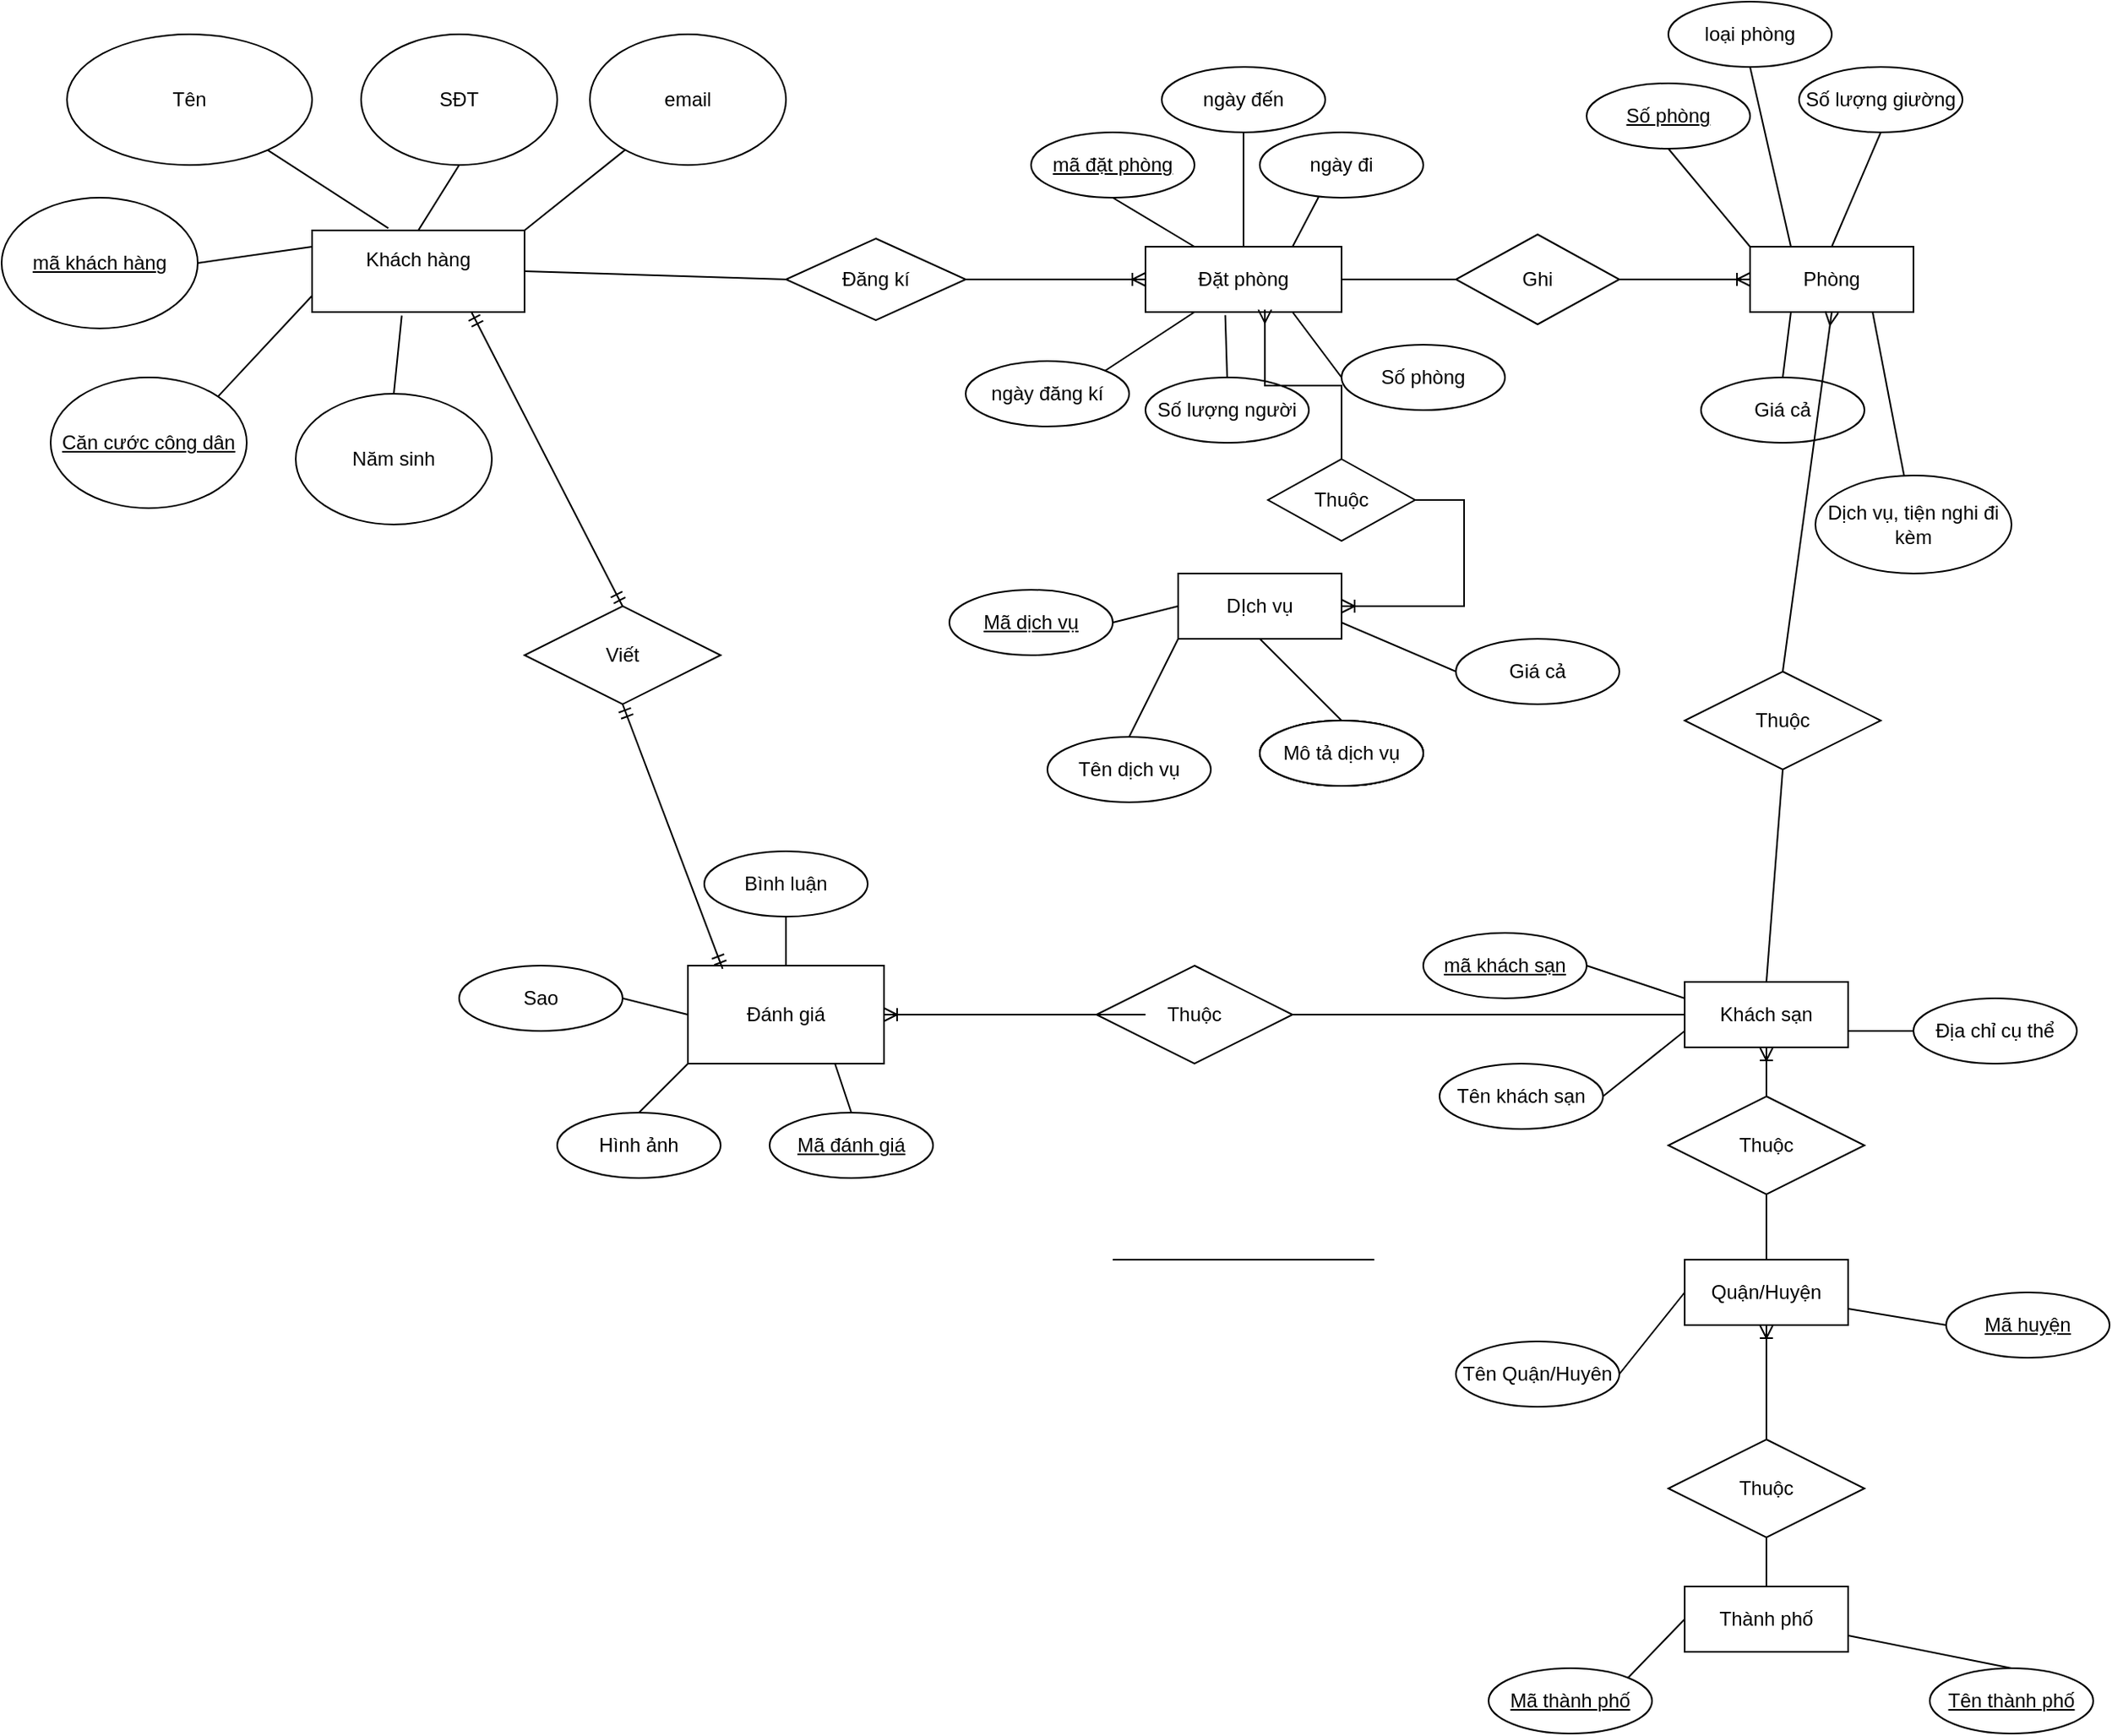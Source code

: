<mxfile version="24.2.3" type="github">
  <diagram id="R2lEEEUBdFMjLlhIrx00" name="Page-1">
    <mxGraphModel dx="2294" dy="764" grid="1" gridSize="10" guides="1" tooltips="1" connect="1" arrows="1" fold="1" page="1" pageScale="1" pageWidth="850" pageHeight="1100" math="0" shadow="0" extFonts="Permanent Marker^https://fonts.googleapis.com/css?family=Permanent+Marker">
      <root>
        <mxCell id="0" />
        <mxCell id="1" parent="0" />
        <mxCell id="yIHm4vUGplaozeDYIgkl-1" value="Khách hàng&lt;div&gt;&lt;br&gt;&lt;/div&gt;" style="rounded=0;whiteSpace=wrap;html=1;" vertex="1" parent="1">
          <mxGeometry x="160" y="150" width="130" height="50" as="geometry" />
        </mxCell>
        <mxCell id="yIHm4vUGplaozeDYIgkl-2" value="" style="endArrow=none;html=1;rounded=0;exitX=0.359;exitY=-0.027;exitDx=0;exitDy=0;exitPerimeter=0;" edge="1" parent="1" source="yIHm4vUGplaozeDYIgkl-1" target="yIHm4vUGplaozeDYIgkl-3">
          <mxGeometry width="50" height="50" relative="1" as="geometry">
            <mxPoint x="470" y="240" as="sourcePoint" />
            <mxPoint x="120" y="90" as="targetPoint" />
            <Array as="points" />
          </mxGeometry>
        </mxCell>
        <mxCell id="yIHm4vUGplaozeDYIgkl-3" value="Tên" style="ellipse;whiteSpace=wrap;html=1;strokeWidth=1;" vertex="1" parent="1">
          <mxGeometry x="10" y="30" width="150" height="80" as="geometry" />
        </mxCell>
        <mxCell id="yIHm4vUGplaozeDYIgkl-4" value="SĐT" style="ellipse;whiteSpace=wrap;html=1;" vertex="1" parent="1">
          <mxGeometry x="190" y="30" width="120" height="80" as="geometry" />
        </mxCell>
        <mxCell id="yIHm4vUGplaozeDYIgkl-6" value="" style="endArrow=none;html=1;rounded=0;exitX=0.5;exitY=0;exitDx=0;exitDy=0;entryX=0.5;entryY=1;entryDx=0;entryDy=0;" edge="1" parent="1" source="yIHm4vUGplaozeDYIgkl-1" target="yIHm4vUGplaozeDYIgkl-4">
          <mxGeometry width="50" height="50" relative="1" as="geometry">
            <mxPoint x="225" y="150" as="sourcePoint" />
            <mxPoint x="275" y="100" as="targetPoint" />
          </mxGeometry>
        </mxCell>
        <mxCell id="yIHm4vUGplaozeDYIgkl-7" value="" style="endArrow=none;html=1;rounded=0;exitX=1;exitY=0;exitDx=0;exitDy=0;" edge="1" parent="1" source="yIHm4vUGplaozeDYIgkl-1" target="yIHm4vUGplaozeDYIgkl-8">
          <mxGeometry width="50" height="50" relative="1" as="geometry">
            <mxPoint x="310" y="150" as="sourcePoint" />
            <mxPoint x="360" y="100" as="targetPoint" />
            <Array as="points" />
          </mxGeometry>
        </mxCell>
        <mxCell id="yIHm4vUGplaozeDYIgkl-8" value="email" style="ellipse;whiteSpace=wrap;html=1;" vertex="1" parent="1">
          <mxGeometry x="330.0" y="30" width="120" height="80" as="geometry" />
        </mxCell>
        <mxCell id="yIHm4vUGplaozeDYIgkl-9" value="&lt;u&gt;mã khách hàng&lt;/u&gt;" style="ellipse;whiteSpace=wrap;html=1;" vertex="1" parent="1">
          <mxGeometry x="-30" y="130" width="120" height="80" as="geometry" />
        </mxCell>
        <mxCell id="yIHm4vUGplaozeDYIgkl-10" value="" style="endArrow=none;html=1;rounded=0;exitX=1;exitY=0.5;exitDx=0;exitDy=0;" edge="1" parent="1" source="yIHm4vUGplaozeDYIgkl-9">
          <mxGeometry width="50" height="50" relative="1" as="geometry">
            <mxPoint x="110" y="210" as="sourcePoint" />
            <mxPoint x="160" y="160" as="targetPoint" />
          </mxGeometry>
        </mxCell>
        <mxCell id="yIHm4vUGplaozeDYIgkl-11" style="edgeStyle=orthogonalEdgeStyle;rounded=0;orthogonalLoop=1;jettySize=auto;html=1;exitX=0.5;exitY=1;exitDx=0;exitDy=0;" edge="1" parent="1" source="yIHm4vUGplaozeDYIgkl-9" target="yIHm4vUGplaozeDYIgkl-9">
          <mxGeometry relative="1" as="geometry" />
        </mxCell>
        <mxCell id="yIHm4vUGplaozeDYIgkl-12" value="Căn cước công dân" style="ellipse;whiteSpace=wrap;html=1;fontStyle=4" vertex="1" parent="1">
          <mxGeometry y="240" width="120" height="80" as="geometry" />
        </mxCell>
        <mxCell id="yIHm4vUGplaozeDYIgkl-13" value="" style="endArrow=none;html=1;rounded=0;exitX=1;exitY=0;exitDx=0;exitDy=0;" edge="1" parent="1" source="yIHm4vUGplaozeDYIgkl-12">
          <mxGeometry width="50" height="50" relative="1" as="geometry">
            <mxPoint x="110" y="240" as="sourcePoint" />
            <mxPoint x="160" y="190" as="targetPoint" />
          </mxGeometry>
        </mxCell>
        <mxCell id="yIHm4vUGplaozeDYIgkl-14" value="Năm sinh" style="ellipse;whiteSpace=wrap;html=1;" vertex="1" parent="1">
          <mxGeometry x="150" y="250" width="120" height="80" as="geometry" />
        </mxCell>
        <mxCell id="yIHm4vUGplaozeDYIgkl-15" value="" style="endArrow=none;html=1;rounded=0;entryX=0.422;entryY=1.044;entryDx=0;entryDy=0;entryPerimeter=0;exitX=0.5;exitY=0;exitDx=0;exitDy=0;" edge="1" parent="1" source="yIHm4vUGplaozeDYIgkl-14" target="yIHm4vUGplaozeDYIgkl-1">
          <mxGeometry width="50" height="50" relative="1" as="geometry">
            <mxPoint x="180" y="250" as="sourcePoint" />
            <mxPoint x="230" y="200" as="targetPoint" />
          </mxGeometry>
        </mxCell>
        <mxCell id="yIHm4vUGplaozeDYIgkl-16" value="Đặt phòng" style="rounded=0;whiteSpace=wrap;html=1;" vertex="1" parent="1">
          <mxGeometry x="670" y="160" width="120" height="40" as="geometry" />
        </mxCell>
        <mxCell id="yIHm4vUGplaozeDYIgkl-17" value="Đăng kí" style="shape=rhombus;perimeter=rhombusPerimeter;whiteSpace=wrap;html=1;align=center;" vertex="1" parent="1">
          <mxGeometry x="450" y="155" width="110" height="50" as="geometry" />
        </mxCell>
        <mxCell id="yIHm4vUGplaozeDYIgkl-21" value="" style="edgeStyle=entityRelationEdgeStyle;fontSize=12;html=1;endArrow=ERoneToMany;rounded=0;entryX=0;entryY=0.5;entryDx=0;entryDy=0;" edge="1" parent="1" source="yIHm4vUGplaozeDYIgkl-17" target="yIHm4vUGplaozeDYIgkl-16">
          <mxGeometry width="100" height="100" relative="1" as="geometry">
            <mxPoint x="450" y="410" as="sourcePoint" />
            <mxPoint x="550" y="310" as="targetPoint" />
          </mxGeometry>
        </mxCell>
        <mxCell id="yIHm4vUGplaozeDYIgkl-22" value="Phòng" style="whiteSpace=wrap;html=1;align=center;" vertex="1" parent="1">
          <mxGeometry x="1040" y="160" width="100" height="40" as="geometry" />
        </mxCell>
        <mxCell id="yIHm4vUGplaozeDYIgkl-24" value="Ghi" style="shape=rhombus;perimeter=rhombusPerimeter;whiteSpace=wrap;html=1;align=center;" vertex="1" parent="1">
          <mxGeometry x="860" y="152.5" width="100" height="55" as="geometry" />
        </mxCell>
        <mxCell id="yIHm4vUGplaozeDYIgkl-25" value="&lt;u&gt;mã đặt phòng&lt;/u&gt;" style="ellipse;whiteSpace=wrap;html=1;align=center;" vertex="1" parent="1">
          <mxGeometry x="600" y="90" width="100" height="40" as="geometry" />
        </mxCell>
        <mxCell id="yIHm4vUGplaozeDYIgkl-27" value="ngày đến" style="ellipse;whiteSpace=wrap;html=1;align=center;" vertex="1" parent="1">
          <mxGeometry x="680" y="50" width="100" height="40" as="geometry" />
        </mxCell>
        <mxCell id="yIHm4vUGplaozeDYIgkl-28" value="" style="endArrow=none;html=1;rounded=0;exitX=0.5;exitY=1;exitDx=0;exitDy=0;entryX=0.5;entryY=0;entryDx=0;entryDy=0;" edge="1" parent="1" source="yIHm4vUGplaozeDYIgkl-27" target="yIHm4vUGplaozeDYIgkl-16">
          <mxGeometry relative="1" as="geometry">
            <mxPoint x="600" y="360" as="sourcePoint" />
            <mxPoint x="760" y="360" as="targetPoint" />
          </mxGeometry>
        </mxCell>
        <mxCell id="yIHm4vUGplaozeDYIgkl-29" value="ngày đi" style="ellipse;whiteSpace=wrap;html=1;align=center;" vertex="1" parent="1">
          <mxGeometry x="740" y="90" width="100" height="40" as="geometry" />
        </mxCell>
        <mxCell id="yIHm4vUGplaozeDYIgkl-30" value="" style="endArrow=none;html=1;rounded=0;exitX=0.36;exitY=0.988;exitDx=0;exitDy=0;exitPerimeter=0;entryX=0.75;entryY=0;entryDx=0;entryDy=0;" edge="1" parent="1" source="yIHm4vUGplaozeDYIgkl-29" target="yIHm4vUGplaozeDYIgkl-16">
          <mxGeometry relative="1" as="geometry">
            <mxPoint x="600" y="360" as="sourcePoint" />
            <mxPoint x="760" y="360" as="targetPoint" />
          </mxGeometry>
        </mxCell>
        <mxCell id="yIHm4vUGplaozeDYIgkl-31" value="" style="endArrow=none;html=1;rounded=0;exitX=0.5;exitY=1;exitDx=0;exitDy=0;entryX=0.25;entryY=0;entryDx=0;entryDy=0;" edge="1" parent="1" source="yIHm4vUGplaozeDYIgkl-25" target="yIHm4vUGplaozeDYIgkl-16">
          <mxGeometry relative="1" as="geometry">
            <mxPoint x="600" y="360" as="sourcePoint" />
            <mxPoint x="760" y="360" as="targetPoint" />
          </mxGeometry>
        </mxCell>
        <mxCell id="yIHm4vUGplaozeDYIgkl-32" value="Số lượng người" style="ellipse;whiteSpace=wrap;html=1;align=center;" vertex="1" parent="1">
          <mxGeometry x="670" y="240" width="100" height="40" as="geometry" />
        </mxCell>
        <mxCell id="yIHm4vUGplaozeDYIgkl-33" value="" style="endArrow=none;html=1;rounded=0;exitX=0.407;exitY=1.048;exitDx=0;exitDy=0;exitPerimeter=0;entryX=0.5;entryY=0;entryDx=0;entryDy=0;" edge="1" parent="1" source="yIHm4vUGplaozeDYIgkl-16" target="yIHm4vUGplaozeDYIgkl-32">
          <mxGeometry relative="1" as="geometry">
            <mxPoint x="600" y="360" as="sourcePoint" />
            <mxPoint x="760" y="360" as="targetPoint" />
          </mxGeometry>
        </mxCell>
        <mxCell id="yIHm4vUGplaozeDYIgkl-38" value="" style="endArrow=none;html=1;rounded=0;exitX=1;exitY=0.5;exitDx=0;exitDy=0;entryX=0;entryY=0.5;entryDx=0;entryDy=0;" edge="1" parent="1" source="yIHm4vUGplaozeDYIgkl-16" target="yIHm4vUGplaozeDYIgkl-24">
          <mxGeometry relative="1" as="geometry">
            <mxPoint x="740" y="270" as="sourcePoint" />
            <mxPoint x="900" y="270" as="targetPoint" />
          </mxGeometry>
        </mxCell>
        <mxCell id="yIHm4vUGplaozeDYIgkl-39" value="" style="edgeStyle=entityRelationEdgeStyle;fontSize=12;html=1;endArrow=ERoneToMany;rounded=0;exitX=1;exitY=0.5;exitDx=0;exitDy=0;entryX=0;entryY=0.5;entryDx=0;entryDy=0;" edge="1" parent="1" source="yIHm4vUGplaozeDYIgkl-24" target="yIHm4vUGplaozeDYIgkl-22">
          <mxGeometry width="100" height="100" relative="1" as="geometry">
            <mxPoint x="770" y="320" as="sourcePoint" />
            <mxPoint x="870" y="220" as="targetPoint" />
          </mxGeometry>
        </mxCell>
        <mxCell id="yIHm4vUGplaozeDYIgkl-43" value="ngày đăng kí" style="ellipse;whiteSpace=wrap;html=1;align=center;" vertex="1" parent="1">
          <mxGeometry x="560" y="230" width="100" height="40" as="geometry" />
        </mxCell>
        <mxCell id="yIHm4vUGplaozeDYIgkl-47" value="" style="endArrow=none;html=1;rounded=0;exitX=1;exitY=0;exitDx=0;exitDy=0;entryX=0.25;entryY=1;entryDx=0;entryDy=0;" edge="1" parent="1" source="yIHm4vUGplaozeDYIgkl-43" target="yIHm4vUGplaozeDYIgkl-16">
          <mxGeometry relative="1" as="geometry">
            <mxPoint x="530" y="200" as="sourcePoint" />
            <mxPoint x="690" y="190" as="targetPoint" />
          </mxGeometry>
        </mxCell>
        <mxCell id="yIHm4vUGplaozeDYIgkl-49" value="Số phòng" style="ellipse;whiteSpace=wrap;html=1;align=center;" vertex="1" parent="1">
          <mxGeometry x="790" y="220" width="100" height="40" as="geometry" />
        </mxCell>
        <mxCell id="yIHm4vUGplaozeDYIgkl-52" value="" style="endArrow=none;html=1;rounded=0;exitX=0.75;exitY=1;exitDx=0;exitDy=0;entryX=0;entryY=0.5;entryDx=0;entryDy=0;" edge="1" parent="1" source="yIHm4vUGplaozeDYIgkl-16" target="yIHm4vUGplaozeDYIgkl-49">
          <mxGeometry relative="1" as="geometry">
            <mxPoint x="740" y="240" as="sourcePoint" />
            <mxPoint x="900" y="240" as="targetPoint" />
          </mxGeometry>
        </mxCell>
        <mxCell id="yIHm4vUGplaozeDYIgkl-53" value="" style="endArrow=none;html=1;rounded=0;exitX=1;exitY=0.5;exitDx=0;exitDy=0;entryX=0;entryY=0.5;entryDx=0;entryDy=0;" edge="1" parent="1" source="yIHm4vUGplaozeDYIgkl-1" target="yIHm4vUGplaozeDYIgkl-17">
          <mxGeometry relative="1" as="geometry">
            <mxPoint x="740" y="240" as="sourcePoint" />
            <mxPoint x="900" y="240" as="targetPoint" />
          </mxGeometry>
        </mxCell>
        <mxCell id="yIHm4vUGplaozeDYIgkl-54" value="Số phòng" style="ellipse;whiteSpace=wrap;html=1;align=center;fontStyle=4" vertex="1" parent="1">
          <mxGeometry x="940" y="60" width="100" height="40" as="geometry" />
        </mxCell>
        <mxCell id="yIHm4vUGplaozeDYIgkl-55" value="loại phòng" style="ellipse;whiteSpace=wrap;html=1;align=center;" vertex="1" parent="1">
          <mxGeometry x="990" y="10" width="100" height="40" as="geometry" />
        </mxCell>
        <mxCell id="yIHm4vUGplaozeDYIgkl-56" value="Số lượng giường" style="ellipse;whiteSpace=wrap;html=1;align=center;" vertex="1" parent="1">
          <mxGeometry x="1070" y="50" width="100" height="40" as="geometry" />
        </mxCell>
        <mxCell id="yIHm4vUGplaozeDYIgkl-57" value="Dịch vụ, tiện nghi đi kèm" style="ellipse;whiteSpace=wrap;html=1;align=center;" vertex="1" parent="1">
          <mxGeometry x="1080" y="300" width="120" height="60" as="geometry" />
        </mxCell>
        <mxCell id="yIHm4vUGplaozeDYIgkl-58" value="Giá cả" style="ellipse;whiteSpace=wrap;html=1;align=center;" vertex="1" parent="1">
          <mxGeometry x="1010" y="240" width="100" height="40" as="geometry" />
        </mxCell>
        <mxCell id="yIHm4vUGplaozeDYIgkl-71" value="" style="endArrow=none;html=1;rounded=0;exitX=0.75;exitY=1;exitDx=0;exitDy=0;" edge="1" parent="1" source="yIHm4vUGplaozeDYIgkl-22" target="yIHm4vUGplaozeDYIgkl-57">
          <mxGeometry relative="1" as="geometry">
            <mxPoint x="680" y="240" as="sourcePoint" />
            <mxPoint x="840" y="240" as="targetPoint" />
          </mxGeometry>
        </mxCell>
        <mxCell id="yIHm4vUGplaozeDYIgkl-72" value="" style="endArrow=none;html=1;rounded=0;exitX=0.25;exitY=1;exitDx=0;exitDy=0;entryX=0.5;entryY=0;entryDx=0;entryDy=0;" edge="1" parent="1" source="yIHm4vUGplaozeDYIgkl-22" target="yIHm4vUGplaozeDYIgkl-58">
          <mxGeometry relative="1" as="geometry">
            <mxPoint x="680" y="240" as="sourcePoint" />
            <mxPoint x="840" y="240" as="targetPoint" />
          </mxGeometry>
        </mxCell>
        <mxCell id="yIHm4vUGplaozeDYIgkl-73" value="" style="endArrow=none;html=1;rounded=0;exitX=0.5;exitY=1;exitDx=0;exitDy=0;entryX=0.5;entryY=0;entryDx=0;entryDy=0;" edge="1" parent="1" source="yIHm4vUGplaozeDYIgkl-56" target="yIHm4vUGplaozeDYIgkl-22">
          <mxGeometry relative="1" as="geometry">
            <mxPoint x="680" y="240" as="sourcePoint" />
            <mxPoint x="840" y="240" as="targetPoint" />
          </mxGeometry>
        </mxCell>
        <mxCell id="yIHm4vUGplaozeDYIgkl-74" value="" style="endArrow=none;html=1;rounded=0;exitX=0.5;exitY=1;exitDx=0;exitDy=0;entryX=0.25;entryY=0;entryDx=0;entryDy=0;" edge="1" parent="1" source="yIHm4vUGplaozeDYIgkl-55" target="yIHm4vUGplaozeDYIgkl-22">
          <mxGeometry relative="1" as="geometry">
            <mxPoint x="680" y="240" as="sourcePoint" />
            <mxPoint x="840" y="240" as="targetPoint" />
          </mxGeometry>
        </mxCell>
        <mxCell id="yIHm4vUGplaozeDYIgkl-75" value="" style="endArrow=none;html=1;rounded=0;exitX=0.5;exitY=1;exitDx=0;exitDy=0;entryX=0;entryY=0;entryDx=0;entryDy=0;" edge="1" parent="1" source="yIHm4vUGplaozeDYIgkl-54" target="yIHm4vUGplaozeDYIgkl-22">
          <mxGeometry relative="1" as="geometry">
            <mxPoint x="680" y="240" as="sourcePoint" />
            <mxPoint x="840" y="240" as="targetPoint" />
          </mxGeometry>
        </mxCell>
        <mxCell id="yIHm4vUGplaozeDYIgkl-80" value="Thành phố" style="whiteSpace=wrap;html=1;align=center;" vertex="1" parent="1">
          <mxGeometry x="1000" y="980" width="100" height="40" as="geometry" />
        </mxCell>
        <mxCell id="yIHm4vUGplaozeDYIgkl-81" value="Quận/Huyện" style="whiteSpace=wrap;html=1;align=center;" vertex="1" parent="1">
          <mxGeometry x="1000" y="780" width="100" height="40" as="geometry" />
        </mxCell>
        <mxCell id="yIHm4vUGplaozeDYIgkl-83" value="Khách sạn" style="whiteSpace=wrap;html=1;align=center;" vertex="1" parent="1">
          <mxGeometry x="1000" y="610" width="100" height="40" as="geometry" />
        </mxCell>
        <mxCell id="yIHm4vUGplaozeDYIgkl-84" value="Tên khách sạn" style="ellipse;whiteSpace=wrap;html=1;align=center;" vertex="1" parent="1">
          <mxGeometry x="850" y="660" width="100" height="40" as="geometry" />
        </mxCell>
        <mxCell id="yIHm4vUGplaozeDYIgkl-85" value="Mã huyện" style="ellipse;whiteSpace=wrap;html=1;align=center;fontStyle=4" vertex="1" parent="1">
          <mxGeometry x="1160" y="800" width="100" height="40" as="geometry" />
        </mxCell>
        <mxCell id="yIHm4vUGplaozeDYIgkl-86" value="Tên Quận/Huyên" style="ellipse;whiteSpace=wrap;html=1;align=center;" vertex="1" parent="1">
          <mxGeometry x="860" y="830" width="100" height="40" as="geometry" />
        </mxCell>
        <mxCell id="yIHm4vUGplaozeDYIgkl-87" value="Mã thành phố" style="ellipse;whiteSpace=wrap;html=1;align=center;fontStyle=4" vertex="1" parent="1">
          <mxGeometry x="880" y="1030" width="100" height="40" as="geometry" />
        </mxCell>
        <mxCell id="yIHm4vUGplaozeDYIgkl-88" value="Tên thành phố" style="ellipse;whiteSpace=wrap;html=1;align=center;labelBorderColor=none;fontStyle=4" vertex="1" parent="1">
          <mxGeometry x="1150" y="1030" width="100" height="40" as="geometry" />
        </mxCell>
        <mxCell id="yIHm4vUGplaozeDYIgkl-90" value="mã khách sạn" style="ellipse;whiteSpace=wrap;html=1;align=center;fontStyle=4" vertex="1" parent="1">
          <mxGeometry x="840" y="580" width="100" height="40" as="geometry" />
        </mxCell>
        <mxCell id="yIHm4vUGplaozeDYIgkl-91" value="Địa chỉ cụ thể" style="ellipse;whiteSpace=wrap;html=1;align=center;" vertex="1" parent="1">
          <mxGeometry x="1140" y="620" width="100" height="40" as="geometry" />
        </mxCell>
        <mxCell id="yIHm4vUGplaozeDYIgkl-110" value="" style="endArrow=none;html=1;rounded=0;" edge="1" parent="1">
          <mxGeometry relative="1" as="geometry">
            <mxPoint x="650" y="780" as="sourcePoint" />
            <mxPoint x="810" y="780" as="targetPoint" />
          </mxGeometry>
        </mxCell>
        <mxCell id="yIHm4vUGplaozeDYIgkl-111" value="" style="endArrow=none;html=1;rounded=0;" edge="1" parent="1">
          <mxGeometry relative="1" as="geometry">
            <mxPoint x="650" y="780" as="sourcePoint" />
            <mxPoint x="810" y="780" as="targetPoint" />
          </mxGeometry>
        </mxCell>
        <mxCell id="yIHm4vUGplaozeDYIgkl-112" value="" style="endArrow=none;html=1;rounded=0;" edge="1" parent="1">
          <mxGeometry relative="1" as="geometry">
            <mxPoint x="650" y="780" as="sourcePoint" />
            <mxPoint x="810" y="780" as="targetPoint" />
          </mxGeometry>
        </mxCell>
        <mxCell id="yIHm4vUGplaozeDYIgkl-113" value="" style="endArrow=none;html=1;rounded=0;" edge="1" parent="1">
          <mxGeometry relative="1" as="geometry">
            <mxPoint x="650" y="780" as="sourcePoint" />
            <mxPoint x="810" y="780" as="targetPoint" />
          </mxGeometry>
        </mxCell>
        <mxCell id="yIHm4vUGplaozeDYIgkl-114" value="" style="endArrow=none;html=1;rounded=0;" edge="1" parent="1">
          <mxGeometry relative="1" as="geometry">
            <mxPoint x="650" y="780" as="sourcePoint" />
            <mxPoint x="810" y="780" as="targetPoint" />
          </mxGeometry>
        </mxCell>
        <mxCell id="yIHm4vUGplaozeDYIgkl-115" value="" style="endArrow=none;html=1;rounded=0;" edge="1" parent="1">
          <mxGeometry relative="1" as="geometry">
            <mxPoint x="650" y="780" as="sourcePoint" />
            <mxPoint x="810" y="780" as="targetPoint" />
          </mxGeometry>
        </mxCell>
        <mxCell id="yIHm4vUGplaozeDYIgkl-119" value="" style="endArrow=none;html=1;rounded=0;exitX=1;exitY=0.5;exitDx=0;exitDy=0;entryX=0;entryY=0.5;entryDx=0;entryDy=0;" edge="1" parent="1" source="yIHm4vUGplaozeDYIgkl-132" target="yIHm4vUGplaozeDYIgkl-83">
          <mxGeometry relative="1" as="geometry">
            <mxPoint x="650" y="780" as="sourcePoint" />
            <mxPoint x="1000" y="640" as="targetPoint" />
          </mxGeometry>
        </mxCell>
        <mxCell id="yIHm4vUGplaozeDYIgkl-120" value="" style="endArrow=none;html=1;rounded=0;exitX=0.5;exitY=1;exitDx=0;exitDy=0;entryX=0.5;entryY=0;entryDx=0;entryDy=0;" edge="1" parent="1" source="yIHm4vUGplaozeDYIgkl-133" target="yIHm4vUGplaozeDYIgkl-83">
          <mxGeometry relative="1" as="geometry">
            <mxPoint x="650" y="780" as="sourcePoint" />
            <mxPoint x="810" y="780" as="targetPoint" />
          </mxGeometry>
        </mxCell>
        <mxCell id="yIHm4vUGplaozeDYIgkl-121" value="" style="endArrow=none;html=1;rounded=0;exitX=0.5;exitY=0;exitDx=0;exitDy=0;entryX=0.5;entryY=1;entryDx=0;entryDy=0;" edge="1" parent="1" source="yIHm4vUGplaozeDYIgkl-81" target="yIHm4vUGplaozeDYIgkl-134">
          <mxGeometry relative="1" as="geometry">
            <mxPoint x="650" y="780" as="sourcePoint" />
            <mxPoint x="810" y="780" as="targetPoint" />
          </mxGeometry>
        </mxCell>
        <mxCell id="yIHm4vUGplaozeDYIgkl-122" value="" style="endArrow=none;html=1;rounded=0;exitX=0.5;exitY=0;exitDx=0;exitDy=0;entryX=0.5;entryY=1;entryDx=0;entryDy=0;" edge="1" parent="1" source="yIHm4vUGplaozeDYIgkl-80" target="yIHm4vUGplaozeDYIgkl-135">
          <mxGeometry relative="1" as="geometry">
            <mxPoint x="650" y="780" as="sourcePoint" />
            <mxPoint x="810" y="780" as="targetPoint" />
          </mxGeometry>
        </mxCell>
        <mxCell id="yIHm4vUGplaozeDYIgkl-124" value="" style="endArrow=none;html=1;rounded=0;exitX=1;exitY=0.75;exitDx=0;exitDy=0;entryX=0;entryY=0.5;entryDx=0;entryDy=0;" edge="1" parent="1" source="yIHm4vUGplaozeDYIgkl-83" target="yIHm4vUGplaozeDYIgkl-91">
          <mxGeometry relative="1" as="geometry">
            <mxPoint x="650" y="780" as="sourcePoint" />
            <mxPoint x="810" y="780" as="targetPoint" />
          </mxGeometry>
        </mxCell>
        <mxCell id="yIHm4vUGplaozeDYIgkl-125" value="" style="endArrow=none;html=1;rounded=0;exitX=1;exitY=0.5;exitDx=0;exitDy=0;entryX=0;entryY=0.25;entryDx=0;entryDy=0;" edge="1" parent="1" source="yIHm4vUGplaozeDYIgkl-90" target="yIHm4vUGplaozeDYIgkl-83">
          <mxGeometry relative="1" as="geometry">
            <mxPoint x="650" y="780" as="sourcePoint" />
            <mxPoint x="810" y="780" as="targetPoint" />
          </mxGeometry>
        </mxCell>
        <mxCell id="yIHm4vUGplaozeDYIgkl-126" value="" style="endArrow=none;html=1;rounded=0;exitX=1;exitY=0.5;exitDx=0;exitDy=0;entryX=0;entryY=0.75;entryDx=0;entryDy=0;" edge="1" parent="1" source="yIHm4vUGplaozeDYIgkl-84" target="yIHm4vUGplaozeDYIgkl-83">
          <mxGeometry relative="1" as="geometry">
            <mxPoint x="650" y="780" as="sourcePoint" />
            <mxPoint x="810" y="780" as="targetPoint" />
          </mxGeometry>
        </mxCell>
        <mxCell id="yIHm4vUGplaozeDYIgkl-127" value="" style="endArrow=none;html=1;rounded=0;exitX=1;exitY=0.75;exitDx=0;exitDy=0;entryX=0;entryY=0.5;entryDx=0;entryDy=0;" edge="1" parent="1" source="yIHm4vUGplaozeDYIgkl-81" target="yIHm4vUGplaozeDYIgkl-85">
          <mxGeometry relative="1" as="geometry">
            <mxPoint x="650" y="780" as="sourcePoint" />
            <mxPoint x="810" y="780" as="targetPoint" />
          </mxGeometry>
        </mxCell>
        <mxCell id="yIHm4vUGplaozeDYIgkl-128" value="" style="endArrow=none;html=1;rounded=0;exitX=1;exitY=0.5;exitDx=0;exitDy=0;entryX=0;entryY=0.5;entryDx=0;entryDy=0;" edge="1" parent="1" source="yIHm4vUGplaozeDYIgkl-86" target="yIHm4vUGplaozeDYIgkl-81">
          <mxGeometry relative="1" as="geometry">
            <mxPoint x="650" y="780" as="sourcePoint" />
            <mxPoint x="810" y="780" as="targetPoint" />
          </mxGeometry>
        </mxCell>
        <mxCell id="yIHm4vUGplaozeDYIgkl-129" value="" style="endArrow=none;html=1;rounded=0;exitX=0.5;exitY=0;exitDx=0;exitDy=0;entryX=1;entryY=0.75;entryDx=0;entryDy=0;" edge="1" parent="1" source="yIHm4vUGplaozeDYIgkl-88" target="yIHm4vUGplaozeDYIgkl-80">
          <mxGeometry relative="1" as="geometry">
            <mxPoint x="650" y="780" as="sourcePoint" />
            <mxPoint x="810" y="780" as="targetPoint" />
          </mxGeometry>
        </mxCell>
        <mxCell id="yIHm4vUGplaozeDYIgkl-130" value="" style="endArrow=none;html=1;rounded=0;exitX=1;exitY=0;exitDx=0;exitDy=0;entryX=0;entryY=0.5;entryDx=0;entryDy=0;" edge="1" parent="1" source="yIHm4vUGplaozeDYIgkl-87" target="yIHm4vUGplaozeDYIgkl-80">
          <mxGeometry relative="1" as="geometry">
            <mxPoint x="650" y="780" as="sourcePoint" />
            <mxPoint x="810" y="780" as="targetPoint" />
          </mxGeometry>
        </mxCell>
        <mxCell id="yIHm4vUGplaozeDYIgkl-131" value="Viết" style="shape=rhombus;perimeter=rhombusPerimeter;whiteSpace=wrap;html=1;align=center;" vertex="1" parent="1">
          <mxGeometry x="290" y="380" width="120" height="60" as="geometry" />
        </mxCell>
        <mxCell id="yIHm4vUGplaozeDYIgkl-132" value="Thuộc" style="shape=rhombus;perimeter=rhombusPerimeter;whiteSpace=wrap;html=1;align=center;" vertex="1" parent="1">
          <mxGeometry x="640" y="600" width="120" height="60" as="geometry" />
        </mxCell>
        <mxCell id="yIHm4vUGplaozeDYIgkl-133" value="Thuộc" style="shape=rhombus;perimeter=rhombusPerimeter;whiteSpace=wrap;html=1;align=center;" vertex="1" parent="1">
          <mxGeometry x="1000" y="420" width="120" height="60" as="geometry" />
        </mxCell>
        <mxCell id="yIHm4vUGplaozeDYIgkl-134" value="Thuộc" style="shape=rhombus;perimeter=rhombusPerimeter;whiteSpace=wrap;html=1;align=center;" vertex="1" parent="1">
          <mxGeometry x="990" y="680" width="120" height="60" as="geometry" />
        </mxCell>
        <mxCell id="yIHm4vUGplaozeDYIgkl-135" value="Thuộc" style="shape=rhombus;perimeter=rhombusPerimeter;whiteSpace=wrap;html=1;align=center;" vertex="1" parent="1">
          <mxGeometry x="990" y="890" width="120" height="60" as="geometry" />
        </mxCell>
        <mxCell id="yIHm4vUGplaozeDYIgkl-137" value="" style="fontSize=12;html=1;endArrow=ERoneToMany;rounded=0;exitX=0.5;exitY=0;exitDx=0;exitDy=0;entryX=0.5;entryY=1;entryDx=0;entryDy=0;" edge="1" parent="1" source="yIHm4vUGplaozeDYIgkl-135" target="yIHm4vUGplaozeDYIgkl-81">
          <mxGeometry width="100" height="100" relative="1" as="geometry">
            <mxPoint x="680" y="830" as="sourcePoint" />
            <mxPoint x="1000" y="780" as="targetPoint" />
          </mxGeometry>
        </mxCell>
        <mxCell id="yIHm4vUGplaozeDYIgkl-138" value="" style="fontSize=12;html=1;endArrow=ERoneToMany;rounded=0;entryX=0.5;entryY=1;entryDx=0;entryDy=0;exitX=0.5;exitY=0;exitDx=0;exitDy=0;" edge="1" parent="1" source="yIHm4vUGplaozeDYIgkl-134" target="yIHm4vUGplaozeDYIgkl-83">
          <mxGeometry width="100" height="100" relative="1" as="geometry">
            <mxPoint x="680" y="930" as="sourcePoint" />
            <mxPoint x="780" y="830" as="targetPoint" />
          </mxGeometry>
        </mxCell>
        <mxCell id="yIHm4vUGplaozeDYIgkl-141" value="" style="fontSize=12;html=1;endArrow=ERmany;rounded=0;entryX=0.5;entryY=1;entryDx=0;entryDy=0;exitX=0.5;exitY=0;exitDx=0;exitDy=0;" edge="1" parent="1" source="yIHm4vUGplaozeDYIgkl-133" target="yIHm4vUGplaozeDYIgkl-22">
          <mxGeometry width="100" height="100" relative="1" as="geometry">
            <mxPoint x="680" y="500" as="sourcePoint" />
            <mxPoint x="780" y="400" as="targetPoint" />
          </mxGeometry>
        </mxCell>
        <mxCell id="yIHm4vUGplaozeDYIgkl-143" value="Đánh giá" style="whiteSpace=wrap;html=1;align=center;" vertex="1" parent="1">
          <mxGeometry x="390" y="600" width="120" height="60" as="geometry" />
        </mxCell>
        <mxCell id="yIHm4vUGplaozeDYIgkl-144" value="" style="edgeStyle=entityRelationEdgeStyle;fontSize=12;html=1;endArrow=ERoneToMany;rounded=0;entryX=1;entryY=0.5;entryDx=0;entryDy=0;" edge="1" parent="1" target="yIHm4vUGplaozeDYIgkl-143">
          <mxGeometry width="100" height="100" relative="1" as="geometry">
            <mxPoint x="640" y="630" as="sourcePoint" />
            <mxPoint x="850" y="440" as="targetPoint" />
          </mxGeometry>
        </mxCell>
        <mxCell id="yIHm4vUGplaozeDYIgkl-145" value="Sao" style="ellipse;whiteSpace=wrap;html=1;align=center;" vertex="1" parent="1">
          <mxGeometry x="250" y="600" width="100" height="40" as="geometry" />
        </mxCell>
        <mxCell id="yIHm4vUGplaozeDYIgkl-149" value="Mã đánh giá" style="ellipse;whiteSpace=wrap;html=1;align=center;fontStyle=4" vertex="1" parent="1">
          <mxGeometry x="440" y="690" width="100" height="40" as="geometry" />
        </mxCell>
        <mxCell id="yIHm4vUGplaozeDYIgkl-150" value="Hình ảnh" style="ellipse;whiteSpace=wrap;html=1;align=center;" vertex="1" parent="1">
          <mxGeometry x="310" y="690" width="100" height="40" as="geometry" />
        </mxCell>
        <mxCell id="yIHm4vUGplaozeDYIgkl-151" value="Bình luận" style="ellipse;whiteSpace=wrap;html=1;align=center;" vertex="1" parent="1">
          <mxGeometry x="400" y="530" width="100" height="40" as="geometry" />
        </mxCell>
        <mxCell id="yIHm4vUGplaozeDYIgkl-155" value="" style="endArrow=none;html=1;rounded=0;exitX=0.75;exitY=1;exitDx=0;exitDy=0;entryX=0.5;entryY=0;entryDx=0;entryDy=0;" edge="1" parent="1" source="yIHm4vUGplaozeDYIgkl-143" target="yIHm4vUGplaozeDYIgkl-149">
          <mxGeometry relative="1" as="geometry">
            <mxPoint x="530" y="580" as="sourcePoint" />
            <mxPoint x="690" y="580" as="targetPoint" />
          </mxGeometry>
        </mxCell>
        <mxCell id="yIHm4vUGplaozeDYIgkl-156" value="" style="endArrow=none;html=1;rounded=0;exitX=0.5;exitY=0;exitDx=0;exitDy=0;entryX=0;entryY=1;entryDx=0;entryDy=0;" edge="1" parent="1" source="yIHm4vUGplaozeDYIgkl-150" target="yIHm4vUGplaozeDYIgkl-143">
          <mxGeometry relative="1" as="geometry">
            <mxPoint x="530" y="580" as="sourcePoint" />
            <mxPoint x="690" y="580" as="targetPoint" />
          </mxGeometry>
        </mxCell>
        <mxCell id="yIHm4vUGplaozeDYIgkl-157" value="" style="endArrow=none;html=1;rounded=0;exitX=1;exitY=0.5;exitDx=0;exitDy=0;entryX=0;entryY=0.5;entryDx=0;entryDy=0;" edge="1" parent="1" source="yIHm4vUGplaozeDYIgkl-145" target="yIHm4vUGplaozeDYIgkl-143">
          <mxGeometry relative="1" as="geometry">
            <mxPoint x="530" y="580" as="sourcePoint" />
            <mxPoint x="690" y="580" as="targetPoint" />
          </mxGeometry>
        </mxCell>
        <mxCell id="yIHm4vUGplaozeDYIgkl-158" value="" style="endArrow=none;html=1;rounded=0;exitX=0.5;exitY=1;exitDx=0;exitDy=0;entryX=0.5;entryY=0;entryDx=0;entryDy=0;" edge="1" parent="1" source="yIHm4vUGplaozeDYIgkl-151" target="yIHm4vUGplaozeDYIgkl-143">
          <mxGeometry relative="1" as="geometry">
            <mxPoint x="530" y="580" as="sourcePoint" />
            <mxPoint x="690" y="580" as="targetPoint" />
          </mxGeometry>
        </mxCell>
        <mxCell id="yIHm4vUGplaozeDYIgkl-160" value="" style="fontSize=12;html=1;endArrow=ERmandOne;startArrow=ERmandOne;rounded=0;entryX=0.75;entryY=1;entryDx=0;entryDy=0;exitX=0.5;exitY=0;exitDx=0;exitDy=0;" edge="1" parent="1" source="yIHm4vUGplaozeDYIgkl-131" target="yIHm4vUGplaozeDYIgkl-1">
          <mxGeometry width="100" height="100" relative="1" as="geometry">
            <mxPoint x="560" y="470" as="sourcePoint" />
            <mxPoint x="660" y="370" as="targetPoint" />
          </mxGeometry>
        </mxCell>
        <mxCell id="yIHm4vUGplaozeDYIgkl-161" value="" style="fontSize=12;html=1;endArrow=ERmandOne;startArrow=ERmandOne;rounded=0;exitX=0.177;exitY=0.032;exitDx=0;exitDy=0;exitPerimeter=0;" edge="1" parent="1" source="yIHm4vUGplaozeDYIgkl-143">
          <mxGeometry width="100" height="100" relative="1" as="geometry">
            <mxPoint x="442" y="620" as="sourcePoint" />
            <mxPoint x="350" y="440" as="targetPoint" />
          </mxGeometry>
        </mxCell>
        <mxCell id="yIHm4vUGplaozeDYIgkl-163" value="DỊch vụ" style="whiteSpace=wrap;html=1;align=center;" vertex="1" parent="1">
          <mxGeometry x="690" y="360" width="100" height="40" as="geometry" />
        </mxCell>
        <mxCell id="yIHm4vUGplaozeDYIgkl-166" value="Giá cả" style="ellipse;whiteSpace=wrap;html=1;align=center;" vertex="1" parent="1">
          <mxGeometry x="860" y="400" width="100" height="40" as="geometry" />
        </mxCell>
        <mxCell id="yIHm4vUGplaozeDYIgkl-167" value="Mã dịch vụ" style="ellipse;whiteSpace=wrap;html=1;align=center;fontStyle=4" vertex="1" parent="1">
          <mxGeometry x="550" y="370" width="100" height="40" as="geometry" />
        </mxCell>
        <mxCell id="yIHm4vUGplaozeDYIgkl-168" value="&lt;span style=&quot;border-bottom: 1px dotted&quot;&gt;Attribute&lt;/span&gt;" style="ellipse;whiteSpace=wrap;html=1;align=center;" vertex="1" parent="1">
          <mxGeometry x="740" y="450" width="100" height="40" as="geometry" />
        </mxCell>
        <mxCell id="yIHm4vUGplaozeDYIgkl-169" value="&lt;span style=&quot;border-bottom: 1px dotted&quot;&gt;Attribute&lt;/span&gt;" style="ellipse;whiteSpace=wrap;html=1;align=center;" vertex="1" parent="1">
          <mxGeometry x="740" y="450" width="100" height="40" as="geometry" />
        </mxCell>
        <mxCell id="yIHm4vUGplaozeDYIgkl-170" value="Mô tả dịch vụ" style="ellipse;whiteSpace=wrap;html=1;align=center;" vertex="1" parent="1">
          <mxGeometry x="740" y="450" width="100" height="40" as="geometry" />
        </mxCell>
        <mxCell id="yIHm4vUGplaozeDYIgkl-171" value="Tên dịch vụ" style="ellipse;whiteSpace=wrap;html=1;align=center;" vertex="1" parent="1">
          <mxGeometry x="610" y="460" width="100" height="40" as="geometry" />
        </mxCell>
        <mxCell id="yIHm4vUGplaozeDYIgkl-177" value="" style="endArrow=none;html=1;rounded=0;exitX=1;exitY=0.75;exitDx=0;exitDy=0;entryX=0;entryY=0.5;entryDx=0;entryDy=0;" edge="1" parent="1" source="yIHm4vUGplaozeDYIgkl-163" target="yIHm4vUGplaozeDYIgkl-166">
          <mxGeometry relative="1" as="geometry">
            <mxPoint x="630" y="470" as="sourcePoint" />
            <mxPoint x="790" y="470" as="targetPoint" />
          </mxGeometry>
        </mxCell>
        <mxCell id="yIHm4vUGplaozeDYIgkl-178" value="" style="endArrow=none;html=1;rounded=0;exitX=0.5;exitY=1;exitDx=0;exitDy=0;entryX=0.5;entryY=0;entryDx=0;entryDy=0;" edge="1" parent="1" source="yIHm4vUGplaozeDYIgkl-163" target="yIHm4vUGplaozeDYIgkl-170">
          <mxGeometry relative="1" as="geometry">
            <mxPoint x="630" y="470" as="sourcePoint" />
            <mxPoint x="790" y="470" as="targetPoint" />
          </mxGeometry>
        </mxCell>
        <mxCell id="yIHm4vUGplaozeDYIgkl-179" value="" style="endArrow=none;html=1;rounded=0;exitX=0;exitY=1;exitDx=0;exitDy=0;entryX=0.5;entryY=0;entryDx=0;entryDy=0;" edge="1" parent="1" source="yIHm4vUGplaozeDYIgkl-163" target="yIHm4vUGplaozeDYIgkl-171">
          <mxGeometry relative="1" as="geometry">
            <mxPoint x="630" y="470" as="sourcePoint" />
            <mxPoint x="790" y="470" as="targetPoint" />
          </mxGeometry>
        </mxCell>
        <mxCell id="yIHm4vUGplaozeDYIgkl-180" value="" style="endArrow=none;html=1;rounded=0;exitX=0;exitY=0.5;exitDx=0;exitDy=0;entryX=1;entryY=0.5;entryDx=0;entryDy=0;" edge="1" parent="1" source="yIHm4vUGplaozeDYIgkl-163" target="yIHm4vUGplaozeDYIgkl-167">
          <mxGeometry relative="1" as="geometry">
            <mxPoint x="630" y="470" as="sourcePoint" />
            <mxPoint x="790" y="470" as="targetPoint" />
          </mxGeometry>
        </mxCell>
        <mxCell id="yIHm4vUGplaozeDYIgkl-181" value="Thuộc" style="shape=rhombus;perimeter=rhombusPerimeter;whiteSpace=wrap;html=1;align=center;" vertex="1" parent="1">
          <mxGeometry x="745" y="290" width="90" height="50" as="geometry" />
        </mxCell>
        <mxCell id="yIHm4vUGplaozeDYIgkl-182" value="" style="fontSize=12;html=1;endArrow=ERmany;rounded=0;entryX=0.609;entryY=0.964;entryDx=0;entryDy=0;entryPerimeter=0;exitX=0.5;exitY=0;exitDx=0;exitDy=0;edgeStyle=orthogonalEdgeStyle;" edge="1" parent="1" source="yIHm4vUGplaozeDYIgkl-181" target="yIHm4vUGplaozeDYIgkl-16">
          <mxGeometry width="100" height="100" relative="1" as="geometry">
            <mxPoint x="550" y="450" as="sourcePoint" />
            <mxPoint x="650" y="350" as="targetPoint" />
          </mxGeometry>
        </mxCell>
        <mxCell id="yIHm4vUGplaozeDYIgkl-183" value="" style="edgeStyle=entityRelationEdgeStyle;fontSize=12;html=1;endArrow=ERoneToMany;rounded=0;entryX=1;entryY=0.5;entryDx=0;entryDy=0;" edge="1" parent="1" source="yIHm4vUGplaozeDYIgkl-181" target="yIHm4vUGplaozeDYIgkl-163">
          <mxGeometry width="100" height="100" relative="1" as="geometry">
            <mxPoint x="550" y="450" as="sourcePoint" />
            <mxPoint x="650" y="350" as="targetPoint" />
          </mxGeometry>
        </mxCell>
      </root>
    </mxGraphModel>
  </diagram>
</mxfile>

